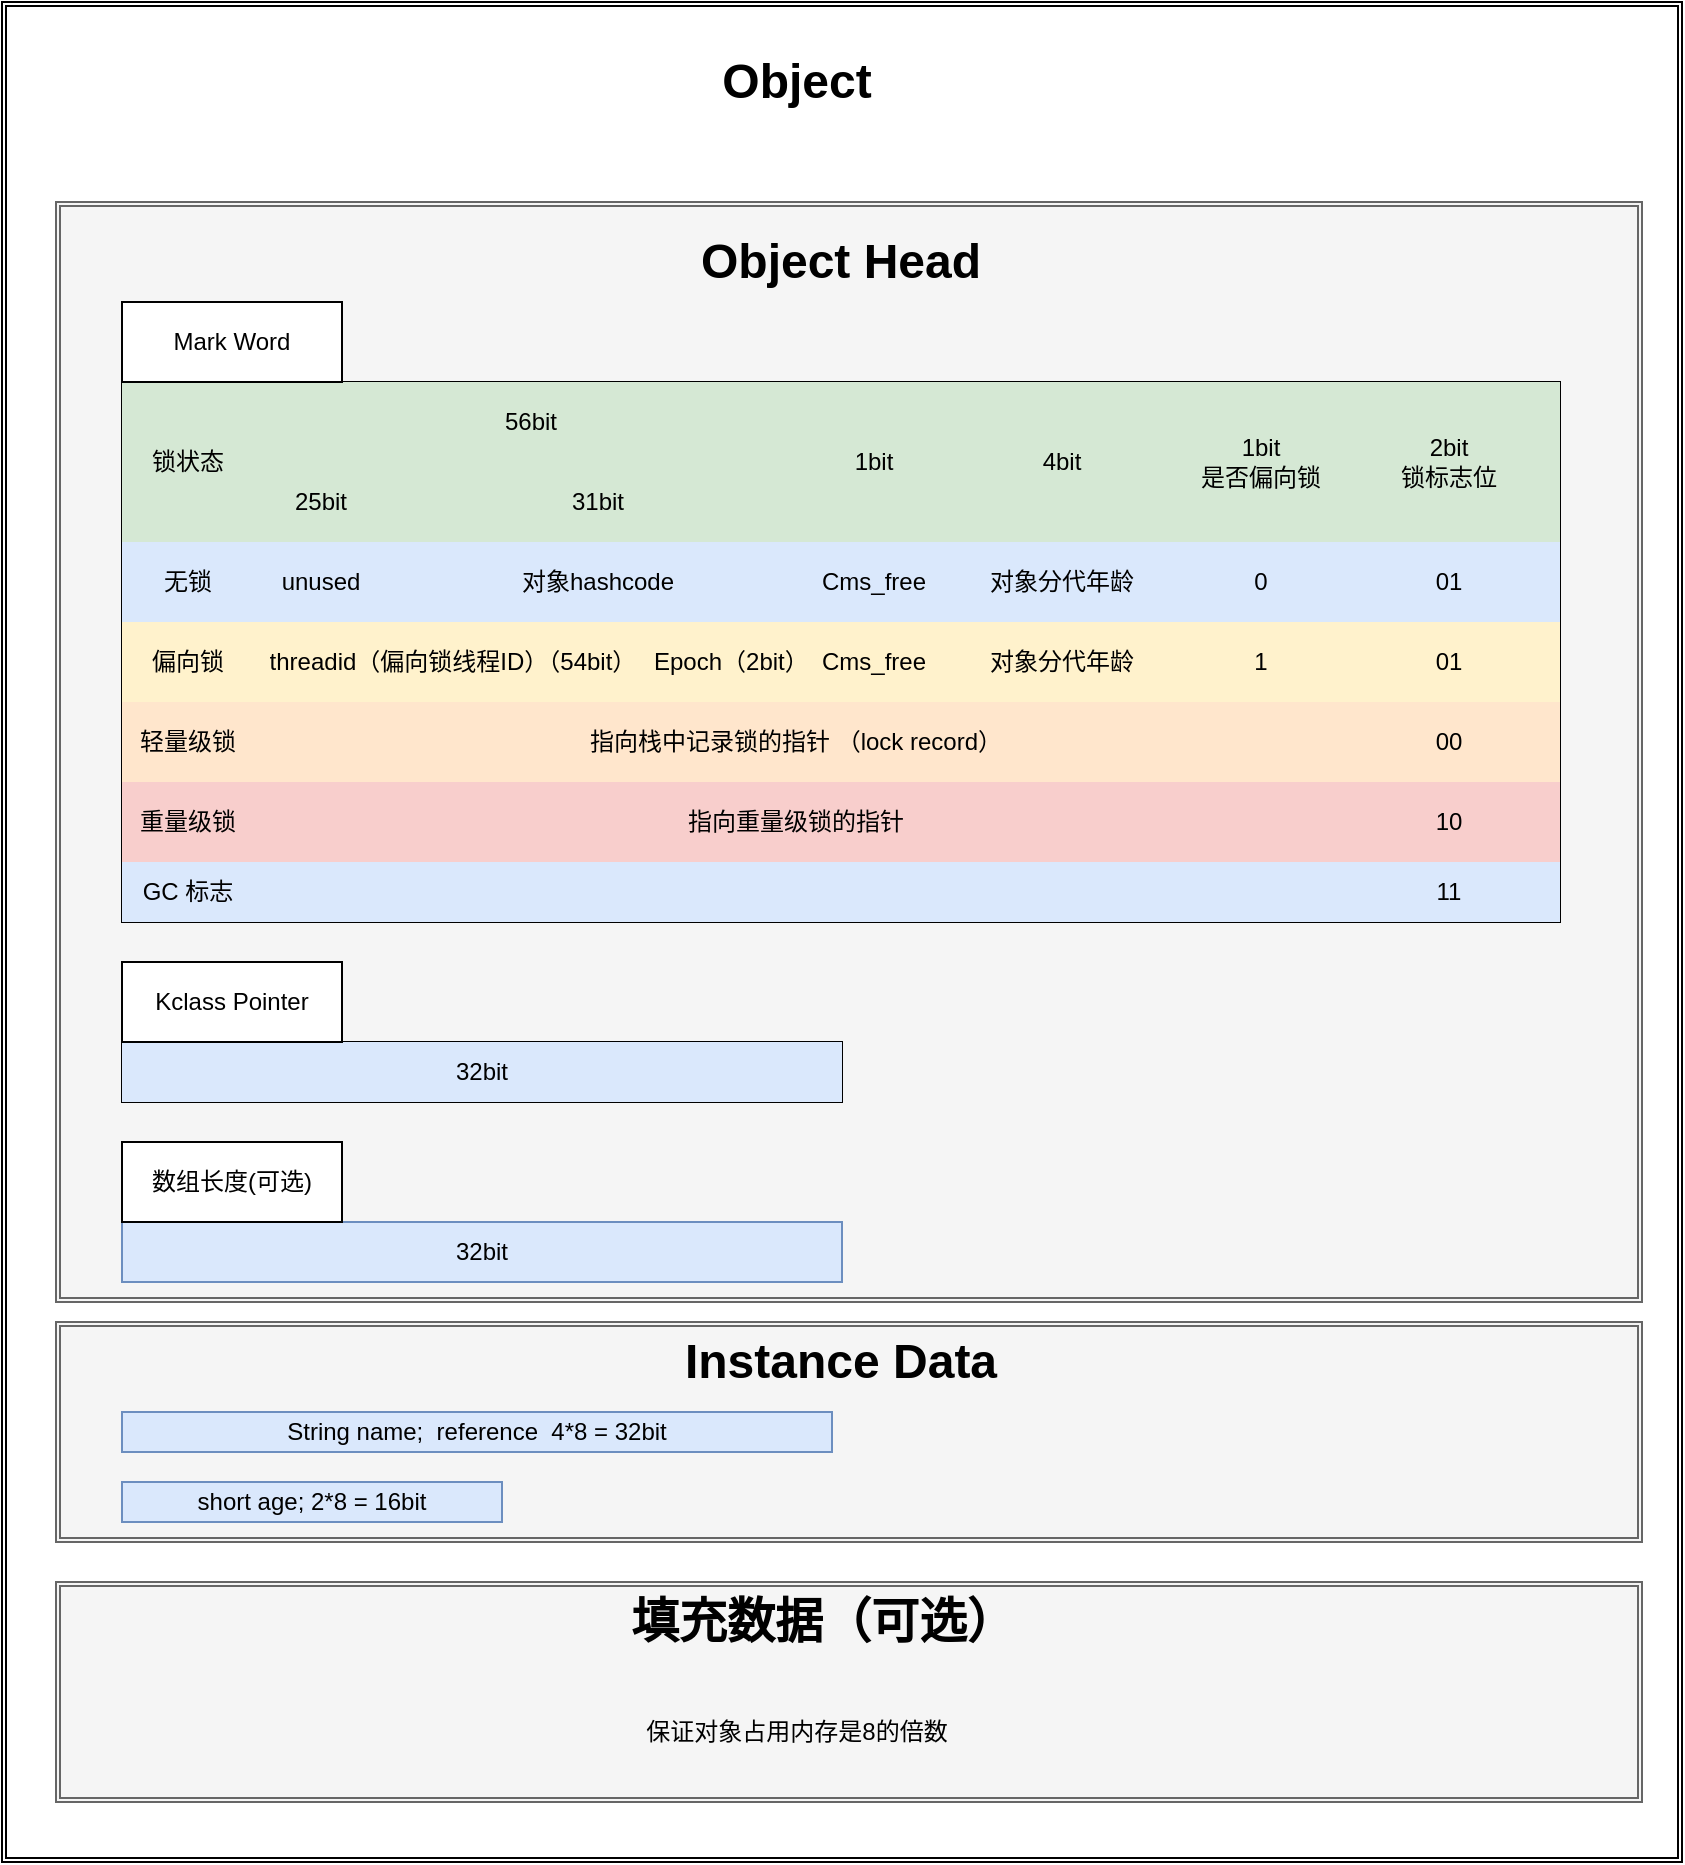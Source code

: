 <mxfile version="22.1.4" type="github">
  <diagram name="第 1 页" id="np3uR_Q5GyDCnQ8WT-_E">
    <mxGraphModel dx="1221" dy="1799" grid="1" gridSize="10" guides="1" tooltips="1" connect="1" arrows="1" fold="1" page="1" pageScale="1" pageWidth="827" pageHeight="1169" math="0" shadow="0">
      <root>
        <mxCell id="0" />
        <mxCell id="1" parent="0" />
        <mxCell id="bDtWBaOcC_8wsnerqVVe-160" value="" style="shape=ext;double=1;rounded=0;whiteSpace=wrap;html=1;" vertex="1" parent="1">
          <mxGeometry x="10" y="-290" width="840" height="930" as="geometry" />
        </mxCell>
        <mxCell id="bDtWBaOcC_8wsnerqVVe-148" value="" style="shape=ext;double=1;rounded=0;whiteSpace=wrap;html=1;fillColor=#f5f5f5;fontColor=#333333;strokeColor=#666666;" vertex="1" parent="1">
          <mxGeometry x="37" y="-190" width="793" height="550" as="geometry" />
        </mxCell>
        <mxCell id="G7vUNDXctSNXah4v9fPY-20" value="" style="shape=table;startSize=0;container=1;collapsible=0;childLayout=tableLayout;" parent="1" vertex="1">
          <mxGeometry x="70" y="-100" width="719" height="270" as="geometry" />
        </mxCell>
        <mxCell id="G7vUNDXctSNXah4v9fPY-21" value="" style="shape=tableRow;horizontal=0;startSize=0;swimlaneHead=0;swimlaneBody=0;strokeColor=inherit;top=0;left=0;bottom=0;right=0;collapsible=0;dropTarget=0;fillColor=none;points=[[0,0.5],[1,0.5]];portConstraint=eastwest;" parent="G7vUNDXctSNXah4v9fPY-20" vertex="1">
          <mxGeometry width="719" height="40" as="geometry" />
        </mxCell>
        <mxCell id="G7vUNDXctSNXah4v9fPY-22" value="锁状态" style="shape=partialRectangle;html=1;whiteSpace=wrap;connectable=0;strokeColor=#82b366;overflow=hidden;fillColor=#d5e8d4;top=0;left=0;bottom=0;right=0;pointerEvents=1;rowspan=2;colspan=1;" parent="G7vUNDXctSNXah4v9fPY-21" vertex="1">
          <mxGeometry width="66" height="80" as="geometry">
            <mxRectangle width="66" height="40" as="alternateBounds" />
          </mxGeometry>
        </mxCell>
        <mxCell id="G7vUNDXctSNXah4v9fPY-23" value="56bit" style="shape=partialRectangle;html=1;whiteSpace=wrap;connectable=0;strokeColor=#82b366;overflow=hidden;fillColor=#d5e8d4;top=0;left=0;bottom=0;right=0;pointerEvents=1;rowspan=1;colspan=3;" parent="G7vUNDXctSNXah4v9fPY-21" vertex="1">
          <mxGeometry x="66" width="277" height="40" as="geometry">
            <mxRectangle width="67" height="40" as="alternateBounds" />
          </mxGeometry>
        </mxCell>
        <mxCell id="G7vUNDXctSNXah4v9fPY-24" value="" style="shape=partialRectangle;html=1;whiteSpace=wrap;connectable=0;strokeColor=inherit;overflow=hidden;fillColor=none;top=0;left=0;bottom=0;right=0;pointerEvents=1;" parent="G7vUNDXctSNXah4v9fPY-21" vertex="1" visible="0">
          <mxGeometry x="133" width="132" height="40" as="geometry">
            <mxRectangle width="132" height="40" as="alternateBounds" />
          </mxGeometry>
        </mxCell>
        <mxCell id="G7vUNDXctSNXah4v9fPY-25" value="" style="shape=partialRectangle;html=1;whiteSpace=wrap;connectable=0;strokeColor=inherit;overflow=hidden;fillColor=none;top=0;left=0;bottom=0;right=0;pointerEvents=1;" parent="G7vUNDXctSNXah4v9fPY-21" vertex="1" visible="0">
          <mxGeometry x="265" width="78" height="40" as="geometry">
            <mxRectangle width="78" height="40" as="alternateBounds" />
          </mxGeometry>
        </mxCell>
        <mxCell id="G7vUNDXctSNXah4v9fPY-26" value="1bit" style="shape=partialRectangle;html=1;whiteSpace=wrap;connectable=0;strokeColor=#82b366;overflow=hidden;fillColor=#d5e8d4;top=0;left=0;bottom=0;right=0;pointerEvents=1;rowspan=2;colspan=1;" parent="G7vUNDXctSNXah4v9fPY-21" vertex="1">
          <mxGeometry x="343" width="66" height="80" as="geometry">
            <mxRectangle width="66" height="40" as="alternateBounds" />
          </mxGeometry>
        </mxCell>
        <mxCell id="G7vUNDXctSNXah4v9fPY-27" value="4bit" style="shape=partialRectangle;html=1;whiteSpace=wrap;connectable=1;strokeColor=#82b366;overflow=hidden;fillColor=#d5e8d4;top=0;left=0;bottom=0;right=0;pointerEvents=1;movable=1;resizable=1;rotatable=1;deletable=1;editable=1;locked=0;rowspan=2;colspan=1;" parent="G7vUNDXctSNXah4v9fPY-21" vertex="1">
          <mxGeometry x="409" width="122" height="80" as="geometry">
            <mxRectangle width="122" height="40" as="alternateBounds" />
          </mxGeometry>
        </mxCell>
        <mxCell id="G7vUNDXctSNXah4v9fPY-28" value="1bit&lt;br&gt;是否偏向锁" style="shape=partialRectangle;html=1;whiteSpace=wrap;connectable=0;strokeColor=#82b366;overflow=hidden;fillColor=#d5e8d4;top=0;left=0;bottom=0;right=0;pointerEvents=1;rowspan=2;colspan=1;" parent="G7vUNDXctSNXah4v9fPY-21" vertex="1">
          <mxGeometry x="531" width="77" height="80" as="geometry">
            <mxRectangle width="77" height="40" as="alternateBounds" />
          </mxGeometry>
        </mxCell>
        <mxCell id="G7vUNDXctSNXah4v9fPY-29" value="2bit&lt;br&gt;锁标志位" style="shape=partialRectangle;html=1;whiteSpace=wrap;connectable=0;strokeColor=#82b366;overflow=hidden;fillColor=#d5e8d4;top=0;left=0;bottom=0;right=0;pointerEvents=1;rowspan=2;colspan=1;" parent="G7vUNDXctSNXah4v9fPY-21" vertex="1">
          <mxGeometry x="608" width="111" height="80" as="geometry">
            <mxRectangle width="111" height="40" as="alternateBounds" />
          </mxGeometry>
        </mxCell>
        <mxCell id="G7vUNDXctSNXah4v9fPY-30" value="" style="shape=tableRow;horizontal=0;startSize=0;swimlaneHead=0;swimlaneBody=0;strokeColor=inherit;top=0;left=0;bottom=0;right=0;collapsible=0;dropTarget=0;fillColor=none;points=[[0,0.5],[1,0.5]];portConstraint=eastwest;" parent="G7vUNDXctSNXah4v9fPY-20" vertex="1">
          <mxGeometry y="40" width="719" height="40" as="geometry" />
        </mxCell>
        <mxCell id="G7vUNDXctSNXah4v9fPY-31" value="" style="shape=partialRectangle;html=1;whiteSpace=wrap;connectable=0;strokeColor=inherit;overflow=hidden;fillColor=none;top=0;left=0;bottom=0;right=0;pointerEvents=1;" parent="G7vUNDXctSNXah4v9fPY-30" vertex="1" visible="0">
          <mxGeometry width="66" height="40" as="geometry">
            <mxRectangle width="66" height="40" as="alternateBounds" />
          </mxGeometry>
        </mxCell>
        <mxCell id="G7vUNDXctSNXah4v9fPY-32" value="25bit" style="shape=partialRectangle;html=1;whiteSpace=wrap;connectable=0;strokeColor=#82b366;overflow=hidden;fillColor=#d5e8d4;top=0;left=0;bottom=0;right=0;pointerEvents=1;" parent="G7vUNDXctSNXah4v9fPY-30" vertex="1">
          <mxGeometry x="66" width="67" height="40" as="geometry">
            <mxRectangle width="67" height="40" as="alternateBounds" />
          </mxGeometry>
        </mxCell>
        <mxCell id="G7vUNDXctSNXah4v9fPY-33" value="31bit" style="shape=partialRectangle;html=1;whiteSpace=wrap;connectable=0;strokeColor=#82b366;overflow=hidden;fillColor=#d5e8d4;top=0;left=0;bottom=0;right=0;pointerEvents=1;rowspan=1;colspan=2;" parent="G7vUNDXctSNXah4v9fPY-30" vertex="1">
          <mxGeometry x="133" width="210" height="40" as="geometry">
            <mxRectangle width="132" height="40" as="alternateBounds" />
          </mxGeometry>
        </mxCell>
        <mxCell id="G7vUNDXctSNXah4v9fPY-34" value="" style="shape=partialRectangle;html=1;whiteSpace=wrap;connectable=0;strokeColor=inherit;overflow=hidden;fillColor=none;top=0;left=0;bottom=0;right=0;pointerEvents=1;" parent="G7vUNDXctSNXah4v9fPY-30" vertex="1" visible="0">
          <mxGeometry x="265" width="78" height="40" as="geometry">
            <mxRectangle width="78" height="40" as="alternateBounds" />
          </mxGeometry>
        </mxCell>
        <mxCell id="G7vUNDXctSNXah4v9fPY-35" value="" style="shape=partialRectangle;html=1;whiteSpace=wrap;connectable=0;strokeColor=inherit;overflow=hidden;fillColor=none;top=0;left=0;bottom=0;right=0;pointerEvents=1;" parent="G7vUNDXctSNXah4v9fPY-30" vertex="1" visible="0">
          <mxGeometry x="343" width="66" height="40" as="geometry">
            <mxRectangle width="66" height="40" as="alternateBounds" />
          </mxGeometry>
        </mxCell>
        <mxCell id="G7vUNDXctSNXah4v9fPY-36" value="" style="shape=partialRectangle;html=1;whiteSpace=wrap;connectable=1;strokeColor=inherit;overflow=hidden;fillColor=none;top=0;left=0;bottom=0;right=0;pointerEvents=1;container=1;movable=1;resizable=1;rotatable=1;deletable=1;editable=1;locked=0;" parent="G7vUNDXctSNXah4v9fPY-30" vertex="1" visible="0">
          <mxGeometry x="409" width="122" height="40" as="geometry">
            <mxRectangle width="122" height="40" as="alternateBounds" />
          </mxGeometry>
        </mxCell>
        <mxCell id="G7vUNDXctSNXah4v9fPY-37" value="" style="shape=partialRectangle;html=1;whiteSpace=wrap;connectable=0;strokeColor=inherit;overflow=hidden;fillColor=none;top=0;left=0;bottom=0;right=0;pointerEvents=1;" parent="G7vUNDXctSNXah4v9fPY-30" vertex="1" visible="0">
          <mxGeometry x="531" width="77" height="40" as="geometry">
            <mxRectangle width="77" height="40" as="alternateBounds" />
          </mxGeometry>
        </mxCell>
        <mxCell id="G7vUNDXctSNXah4v9fPY-38" value="" style="shape=partialRectangle;html=1;whiteSpace=wrap;connectable=0;strokeColor=inherit;overflow=hidden;fillColor=none;top=0;left=0;bottom=0;right=0;pointerEvents=1;" parent="G7vUNDXctSNXah4v9fPY-30" vertex="1" visible="0">
          <mxGeometry x="608" width="111" height="40" as="geometry">
            <mxRectangle width="111" height="40" as="alternateBounds" />
          </mxGeometry>
        </mxCell>
        <mxCell id="G7vUNDXctSNXah4v9fPY-39" value="" style="shape=tableRow;horizontal=0;startSize=0;swimlaneHead=0;swimlaneBody=0;strokeColor=inherit;top=0;left=0;bottom=0;right=0;collapsible=0;dropTarget=0;fillColor=none;points=[[0,0.5],[1,0.5]];portConstraint=eastwest;" parent="G7vUNDXctSNXah4v9fPY-20" vertex="1">
          <mxGeometry y="80" width="719" height="40" as="geometry" />
        </mxCell>
        <mxCell id="G7vUNDXctSNXah4v9fPY-40" value="无锁" style="shape=partialRectangle;html=1;whiteSpace=wrap;connectable=0;strokeColor=#6c8ebf;overflow=hidden;fillColor=#dae8fc;top=0;left=0;bottom=0;right=0;pointerEvents=1;" parent="G7vUNDXctSNXah4v9fPY-39" vertex="1">
          <mxGeometry width="66" height="40" as="geometry">
            <mxRectangle width="66" height="40" as="alternateBounds" />
          </mxGeometry>
        </mxCell>
        <mxCell id="G7vUNDXctSNXah4v9fPY-41" value="unused" style="shape=partialRectangle;html=1;whiteSpace=wrap;connectable=0;strokeColor=#6c8ebf;overflow=hidden;fillColor=#dae8fc;top=0;left=0;bottom=0;right=0;pointerEvents=1;" parent="G7vUNDXctSNXah4v9fPY-39" vertex="1">
          <mxGeometry x="66" width="67" height="40" as="geometry">
            <mxRectangle width="67" height="40" as="alternateBounds" />
          </mxGeometry>
        </mxCell>
        <mxCell id="G7vUNDXctSNXah4v9fPY-42" value="对象hashcode" style="shape=partialRectangle;html=1;whiteSpace=wrap;connectable=0;strokeColor=#6c8ebf;overflow=hidden;fillColor=#dae8fc;top=0;left=0;bottom=0;right=0;pointerEvents=1;rowspan=1;colspan=2;" parent="G7vUNDXctSNXah4v9fPY-39" vertex="1">
          <mxGeometry x="133" width="210" height="40" as="geometry">
            <mxRectangle width="132" height="40" as="alternateBounds" />
          </mxGeometry>
        </mxCell>
        <mxCell id="G7vUNDXctSNXah4v9fPY-43" value="" style="shape=partialRectangle;html=1;whiteSpace=wrap;connectable=0;strokeColor=inherit;overflow=hidden;fillColor=none;top=0;left=0;bottom=0;right=0;pointerEvents=1;" parent="G7vUNDXctSNXah4v9fPY-39" vertex="1" visible="0">
          <mxGeometry x="265" width="78" height="40" as="geometry">
            <mxRectangle width="78" height="40" as="alternateBounds" />
          </mxGeometry>
        </mxCell>
        <mxCell id="G7vUNDXctSNXah4v9fPY-44" value="Cms_free" style="shape=partialRectangle;html=1;whiteSpace=wrap;connectable=0;strokeColor=#6c8ebf;overflow=hidden;fillColor=#dae8fc;top=0;left=0;bottom=0;right=0;pointerEvents=1;" parent="G7vUNDXctSNXah4v9fPY-39" vertex="1">
          <mxGeometry x="343" width="66" height="40" as="geometry">
            <mxRectangle width="66" height="40" as="alternateBounds" />
          </mxGeometry>
        </mxCell>
        <mxCell id="G7vUNDXctSNXah4v9fPY-45" value="对象分代年龄" style="shape=partialRectangle;html=1;whiteSpace=wrap;connectable=0;strokeColor=#6c8ebf;overflow=hidden;fillColor=#dae8fc;top=0;left=0;bottom=0;right=0;pointerEvents=1;" parent="G7vUNDXctSNXah4v9fPY-39" vertex="1">
          <mxGeometry x="409" width="122" height="40" as="geometry">
            <mxRectangle width="122" height="40" as="alternateBounds" />
          </mxGeometry>
        </mxCell>
        <mxCell id="G7vUNDXctSNXah4v9fPY-46" value="0" style="shape=partialRectangle;html=1;whiteSpace=wrap;connectable=0;strokeColor=#6c8ebf;overflow=hidden;fillColor=#dae8fc;top=0;left=0;bottom=0;right=0;pointerEvents=1;" parent="G7vUNDXctSNXah4v9fPY-39" vertex="1">
          <mxGeometry x="531" width="77" height="40" as="geometry">
            <mxRectangle width="77" height="40" as="alternateBounds" />
          </mxGeometry>
        </mxCell>
        <mxCell id="G7vUNDXctSNXah4v9fPY-47" value="01" style="shape=partialRectangle;html=1;whiteSpace=wrap;connectable=0;strokeColor=#6c8ebf;overflow=hidden;fillColor=#dae8fc;top=0;left=0;bottom=0;right=0;pointerEvents=1;" parent="G7vUNDXctSNXah4v9fPY-39" vertex="1">
          <mxGeometry x="608" width="111" height="40" as="geometry">
            <mxRectangle width="111" height="40" as="alternateBounds" />
          </mxGeometry>
        </mxCell>
        <mxCell id="G7vUNDXctSNXah4v9fPY-48" value="" style="shape=tableRow;horizontal=0;startSize=0;swimlaneHead=0;swimlaneBody=0;strokeColor=inherit;top=0;left=0;bottom=0;right=0;collapsible=0;dropTarget=0;fillColor=none;points=[[0,0.5],[1,0.5]];portConstraint=eastwest;" parent="G7vUNDXctSNXah4v9fPY-20" vertex="1">
          <mxGeometry y="120" width="719" height="40" as="geometry" />
        </mxCell>
        <mxCell id="G7vUNDXctSNXah4v9fPY-49" value="偏向锁" style="shape=partialRectangle;html=1;whiteSpace=wrap;connectable=0;strokeColor=#d6b656;overflow=hidden;fillColor=#fff2cc;top=0;left=0;bottom=0;right=0;pointerEvents=1;" parent="G7vUNDXctSNXah4v9fPY-48" vertex="1">
          <mxGeometry width="66" height="40" as="geometry">
            <mxRectangle width="66" height="40" as="alternateBounds" />
          </mxGeometry>
        </mxCell>
        <mxCell id="G7vUNDXctSNXah4v9fPY-50" value="threadid（偏向锁线程ID）（54bit）" style="shape=partialRectangle;html=1;whiteSpace=wrap;connectable=0;strokeColor=#d6b656;overflow=hidden;fillColor=#fff2cc;top=0;left=0;bottom=0;right=0;pointerEvents=1;rowspan=1;colspan=2;" parent="G7vUNDXctSNXah4v9fPY-48" vertex="1">
          <mxGeometry x="66" width="199" height="40" as="geometry">
            <mxRectangle width="67" height="40" as="alternateBounds" />
          </mxGeometry>
        </mxCell>
        <mxCell id="G7vUNDXctSNXah4v9fPY-51" value="" style="shape=partialRectangle;html=1;whiteSpace=wrap;connectable=0;strokeColor=inherit;overflow=hidden;fillColor=none;top=0;left=0;bottom=0;right=0;pointerEvents=1;" parent="G7vUNDXctSNXah4v9fPY-48" vertex="1" visible="0">
          <mxGeometry x="133" width="132" height="40" as="geometry">
            <mxRectangle width="132" height="40" as="alternateBounds" />
          </mxGeometry>
        </mxCell>
        <mxCell id="G7vUNDXctSNXah4v9fPY-52" value="Epoch（2bit）" style="shape=partialRectangle;html=1;whiteSpace=wrap;connectable=0;strokeColor=#d6b656;overflow=hidden;fillColor=#fff2cc;top=0;left=0;bottom=0;right=0;pointerEvents=1;" parent="G7vUNDXctSNXah4v9fPY-48" vertex="1">
          <mxGeometry x="265" width="78" height="40" as="geometry">
            <mxRectangle width="78" height="40" as="alternateBounds" />
          </mxGeometry>
        </mxCell>
        <mxCell id="G7vUNDXctSNXah4v9fPY-53" value="Cms_free" style="shape=partialRectangle;html=1;whiteSpace=wrap;connectable=0;strokeColor=#d6b656;overflow=hidden;fillColor=#fff2cc;top=0;left=0;bottom=0;right=0;pointerEvents=1;" parent="G7vUNDXctSNXah4v9fPY-48" vertex="1">
          <mxGeometry x="343" width="66" height="40" as="geometry">
            <mxRectangle width="66" height="40" as="alternateBounds" />
          </mxGeometry>
        </mxCell>
        <mxCell id="G7vUNDXctSNXah4v9fPY-54" value="对象分代年龄" style="shape=partialRectangle;html=1;whiteSpace=wrap;connectable=0;strokeColor=#d6b656;overflow=hidden;fillColor=#fff2cc;top=0;left=0;bottom=0;right=0;pointerEvents=1;" parent="G7vUNDXctSNXah4v9fPY-48" vertex="1">
          <mxGeometry x="409" width="122" height="40" as="geometry">
            <mxRectangle width="122" height="40" as="alternateBounds" />
          </mxGeometry>
        </mxCell>
        <mxCell id="G7vUNDXctSNXah4v9fPY-55" value="1" style="shape=partialRectangle;html=1;whiteSpace=wrap;connectable=0;strokeColor=#d6b656;overflow=hidden;fillColor=#fff2cc;top=0;left=0;bottom=0;right=0;pointerEvents=1;" parent="G7vUNDXctSNXah4v9fPY-48" vertex="1">
          <mxGeometry x="531" width="77" height="40" as="geometry">
            <mxRectangle width="77" height="40" as="alternateBounds" />
          </mxGeometry>
        </mxCell>
        <mxCell id="G7vUNDXctSNXah4v9fPY-56" value="01" style="shape=partialRectangle;html=1;whiteSpace=wrap;connectable=0;strokeColor=#d6b656;overflow=hidden;fillColor=#fff2cc;top=0;left=0;bottom=0;right=0;pointerEvents=1;" parent="G7vUNDXctSNXah4v9fPY-48" vertex="1">
          <mxGeometry x="608" width="111" height="40" as="geometry">
            <mxRectangle width="111" height="40" as="alternateBounds" />
          </mxGeometry>
        </mxCell>
        <mxCell id="G7vUNDXctSNXah4v9fPY-57" value="" style="shape=tableRow;horizontal=0;startSize=0;swimlaneHead=0;swimlaneBody=0;strokeColor=inherit;top=0;left=0;bottom=0;right=0;collapsible=0;dropTarget=0;fillColor=none;points=[[0,0.5],[1,0.5]];portConstraint=eastwest;" parent="G7vUNDXctSNXah4v9fPY-20" vertex="1">
          <mxGeometry y="160" width="719" height="40" as="geometry" />
        </mxCell>
        <mxCell id="G7vUNDXctSNXah4v9fPY-58" value="轻量级锁" style="shape=partialRectangle;html=1;whiteSpace=wrap;connectable=0;strokeColor=#d79b00;overflow=hidden;fillColor=#ffe6cc;top=0;left=0;bottom=0;right=0;pointerEvents=1;" parent="G7vUNDXctSNXah4v9fPY-57" vertex="1">
          <mxGeometry width="66" height="40" as="geometry">
            <mxRectangle width="66" height="40" as="alternateBounds" />
          </mxGeometry>
        </mxCell>
        <mxCell id="G7vUNDXctSNXah4v9fPY-59" value="指向栈中记录锁的指针 （lock record）" style="shape=partialRectangle;html=1;whiteSpace=wrap;connectable=0;strokeColor=#d79b00;overflow=hidden;fillColor=#ffe6cc;top=0;left=0;bottom=0;right=0;pointerEvents=1;rowspan=1;colspan=6;" parent="G7vUNDXctSNXah4v9fPY-57" vertex="1">
          <mxGeometry x="66" width="542" height="40" as="geometry">
            <mxRectangle width="67" height="40" as="alternateBounds" />
          </mxGeometry>
        </mxCell>
        <mxCell id="G7vUNDXctSNXah4v9fPY-60" value="" style="shape=partialRectangle;html=1;whiteSpace=wrap;connectable=0;strokeColor=inherit;overflow=hidden;fillColor=none;top=0;left=0;bottom=0;right=0;pointerEvents=1;" parent="G7vUNDXctSNXah4v9fPY-57" vertex="1" visible="0">
          <mxGeometry x="133" width="132" height="40" as="geometry">
            <mxRectangle width="132" height="40" as="alternateBounds" />
          </mxGeometry>
        </mxCell>
        <mxCell id="G7vUNDXctSNXah4v9fPY-61" value="" style="shape=partialRectangle;html=1;whiteSpace=wrap;connectable=0;strokeColor=inherit;overflow=hidden;fillColor=none;top=0;left=0;bottom=0;right=0;pointerEvents=1;" parent="G7vUNDXctSNXah4v9fPY-57" vertex="1" visible="0">
          <mxGeometry x="265" width="78" height="40" as="geometry">
            <mxRectangle width="78" height="40" as="alternateBounds" />
          </mxGeometry>
        </mxCell>
        <mxCell id="G7vUNDXctSNXah4v9fPY-62" value="" style="shape=partialRectangle;html=1;whiteSpace=wrap;connectable=0;strokeColor=inherit;overflow=hidden;fillColor=none;top=0;left=0;bottom=0;right=0;pointerEvents=1;" parent="G7vUNDXctSNXah4v9fPY-57" vertex="1" visible="0">
          <mxGeometry x="343" width="66" height="40" as="geometry">
            <mxRectangle width="66" height="40" as="alternateBounds" />
          </mxGeometry>
        </mxCell>
        <mxCell id="G7vUNDXctSNXah4v9fPY-63" value="" style="shape=partialRectangle;html=1;whiteSpace=wrap;connectable=0;strokeColor=inherit;overflow=hidden;fillColor=none;top=0;left=0;bottom=0;right=0;pointerEvents=1;" parent="G7vUNDXctSNXah4v9fPY-57" vertex="1" visible="0">
          <mxGeometry x="409" width="122" height="40" as="geometry">
            <mxRectangle width="122" height="40" as="alternateBounds" />
          </mxGeometry>
        </mxCell>
        <mxCell id="G7vUNDXctSNXah4v9fPY-64" value="" style="shape=partialRectangle;html=1;whiteSpace=wrap;connectable=0;strokeColor=inherit;overflow=hidden;fillColor=none;top=0;left=0;bottom=0;right=0;pointerEvents=1;" parent="G7vUNDXctSNXah4v9fPY-57" vertex="1" visible="0">
          <mxGeometry x="531" width="77" height="40" as="geometry">
            <mxRectangle width="77" height="40" as="alternateBounds" />
          </mxGeometry>
        </mxCell>
        <mxCell id="G7vUNDXctSNXah4v9fPY-65" value="00" style="shape=partialRectangle;html=1;whiteSpace=wrap;connectable=0;strokeColor=#d79b00;overflow=hidden;fillColor=#ffe6cc;top=0;left=0;bottom=0;right=0;pointerEvents=1;" parent="G7vUNDXctSNXah4v9fPY-57" vertex="1">
          <mxGeometry x="608" width="111" height="40" as="geometry">
            <mxRectangle width="111" height="40" as="alternateBounds" />
          </mxGeometry>
        </mxCell>
        <mxCell id="G7vUNDXctSNXah4v9fPY-66" value="" style="shape=tableRow;horizontal=0;startSize=0;swimlaneHead=0;swimlaneBody=0;strokeColor=inherit;top=0;left=0;bottom=0;right=0;collapsible=0;dropTarget=0;fillColor=none;points=[[0,0.5],[1,0.5]];portConstraint=eastwest;" parent="G7vUNDXctSNXah4v9fPY-20" vertex="1">
          <mxGeometry y="200" width="719" height="40" as="geometry" />
        </mxCell>
        <mxCell id="G7vUNDXctSNXah4v9fPY-67" value="重量级锁" style="shape=partialRectangle;html=1;whiteSpace=wrap;connectable=0;strokeColor=#b85450;overflow=hidden;fillColor=#f8cecc;top=0;left=0;bottom=0;right=0;pointerEvents=1;" parent="G7vUNDXctSNXah4v9fPY-66" vertex="1">
          <mxGeometry width="66" height="40" as="geometry">
            <mxRectangle width="66" height="40" as="alternateBounds" />
          </mxGeometry>
        </mxCell>
        <mxCell id="G7vUNDXctSNXah4v9fPY-68" value="指向重量级锁的指针" style="shape=partialRectangle;html=1;whiteSpace=wrap;connectable=0;strokeColor=#b85450;overflow=hidden;fillColor=#f8cecc;top=0;left=0;bottom=0;right=0;pointerEvents=1;rowspan=1;colspan=6;" parent="G7vUNDXctSNXah4v9fPY-66" vertex="1">
          <mxGeometry x="66" width="542" height="40" as="geometry">
            <mxRectangle width="67" height="40" as="alternateBounds" />
          </mxGeometry>
        </mxCell>
        <mxCell id="G7vUNDXctSNXah4v9fPY-69" value="" style="shape=partialRectangle;html=1;whiteSpace=wrap;connectable=0;strokeColor=inherit;overflow=hidden;fillColor=none;top=0;left=0;bottom=0;right=0;pointerEvents=1;" parent="G7vUNDXctSNXah4v9fPY-66" vertex="1" visible="0">
          <mxGeometry x="133" width="132" height="40" as="geometry">
            <mxRectangle width="132" height="40" as="alternateBounds" />
          </mxGeometry>
        </mxCell>
        <mxCell id="G7vUNDXctSNXah4v9fPY-70" value="" style="shape=partialRectangle;html=1;whiteSpace=wrap;connectable=0;strokeColor=inherit;overflow=hidden;fillColor=none;top=0;left=0;bottom=0;right=0;pointerEvents=1;" parent="G7vUNDXctSNXah4v9fPY-66" vertex="1" visible="0">
          <mxGeometry x="265" width="78" height="40" as="geometry">
            <mxRectangle width="78" height="40" as="alternateBounds" />
          </mxGeometry>
        </mxCell>
        <mxCell id="G7vUNDXctSNXah4v9fPY-71" value="" style="shape=partialRectangle;html=1;whiteSpace=wrap;connectable=0;strokeColor=inherit;overflow=hidden;fillColor=none;top=0;left=0;bottom=0;right=0;pointerEvents=1;" parent="G7vUNDXctSNXah4v9fPY-66" vertex="1" visible="0">
          <mxGeometry x="343" width="66" height="40" as="geometry">
            <mxRectangle width="66" height="40" as="alternateBounds" />
          </mxGeometry>
        </mxCell>
        <mxCell id="G7vUNDXctSNXah4v9fPY-72" value="" style="shape=partialRectangle;html=1;whiteSpace=wrap;connectable=0;strokeColor=inherit;overflow=hidden;fillColor=none;top=0;left=0;bottom=0;right=0;pointerEvents=1;" parent="G7vUNDXctSNXah4v9fPY-66" vertex="1" visible="0">
          <mxGeometry x="409" width="122" height="40" as="geometry">
            <mxRectangle width="122" height="40" as="alternateBounds" />
          </mxGeometry>
        </mxCell>
        <mxCell id="G7vUNDXctSNXah4v9fPY-73" value="" style="shape=partialRectangle;html=1;whiteSpace=wrap;connectable=0;strokeColor=inherit;overflow=hidden;fillColor=none;top=0;left=0;bottom=0;right=0;pointerEvents=1;" parent="G7vUNDXctSNXah4v9fPY-66" vertex="1" visible="0">
          <mxGeometry x="531" width="77" height="40" as="geometry">
            <mxRectangle width="77" height="40" as="alternateBounds" />
          </mxGeometry>
        </mxCell>
        <mxCell id="G7vUNDXctSNXah4v9fPY-74" value="10" style="shape=partialRectangle;html=1;whiteSpace=wrap;connectable=0;strokeColor=#b85450;overflow=hidden;fillColor=#f8cecc;top=0;left=0;bottom=0;right=0;pointerEvents=1;" parent="G7vUNDXctSNXah4v9fPY-66" vertex="1">
          <mxGeometry x="608" width="111" height="40" as="geometry">
            <mxRectangle width="111" height="40" as="alternateBounds" />
          </mxGeometry>
        </mxCell>
        <mxCell id="G7vUNDXctSNXah4v9fPY-75" value="" style="shape=tableRow;horizontal=0;startSize=0;swimlaneHead=0;swimlaneBody=0;strokeColor=inherit;top=0;left=0;bottom=0;right=0;collapsible=0;dropTarget=0;fillColor=none;points=[[0,0.5],[1,0.5]];portConstraint=eastwest;" parent="G7vUNDXctSNXah4v9fPY-20" vertex="1">
          <mxGeometry y="240" width="719" height="30" as="geometry" />
        </mxCell>
        <mxCell id="G7vUNDXctSNXah4v9fPY-76" value="GC 标志" style="shape=partialRectangle;html=1;whiteSpace=wrap;connectable=0;strokeColor=#6c8ebf;overflow=hidden;fillColor=#dae8fc;top=0;left=0;bottom=0;right=0;pointerEvents=1;" parent="G7vUNDXctSNXah4v9fPY-75" vertex="1">
          <mxGeometry width="66" height="30" as="geometry">
            <mxRectangle width="66" height="30" as="alternateBounds" />
          </mxGeometry>
        </mxCell>
        <mxCell id="G7vUNDXctSNXah4v9fPY-77" value="" style="shape=partialRectangle;html=1;whiteSpace=wrap;connectable=0;strokeColor=#6c8ebf;overflow=hidden;fillColor=#dae8fc;top=0;left=0;bottom=0;right=0;pointerEvents=1;" parent="G7vUNDXctSNXah4v9fPY-75" vertex="1">
          <mxGeometry x="66" width="67" height="30" as="geometry">
            <mxRectangle width="67" height="30" as="alternateBounds" />
          </mxGeometry>
        </mxCell>
        <mxCell id="G7vUNDXctSNXah4v9fPY-78" value="" style="shape=partialRectangle;html=1;whiteSpace=wrap;connectable=0;strokeColor=#6c8ebf;overflow=hidden;fillColor=#dae8fc;top=0;left=0;bottom=0;right=0;pointerEvents=1;" parent="G7vUNDXctSNXah4v9fPY-75" vertex="1">
          <mxGeometry x="133" width="132" height="30" as="geometry">
            <mxRectangle width="132" height="30" as="alternateBounds" />
          </mxGeometry>
        </mxCell>
        <mxCell id="G7vUNDXctSNXah4v9fPY-79" value="" style="shape=partialRectangle;html=1;whiteSpace=wrap;connectable=0;strokeColor=#6c8ebf;overflow=hidden;fillColor=#dae8fc;top=0;left=0;bottom=0;right=0;pointerEvents=1;" parent="G7vUNDXctSNXah4v9fPY-75" vertex="1">
          <mxGeometry x="265" width="78" height="30" as="geometry">
            <mxRectangle width="78" height="30" as="alternateBounds" />
          </mxGeometry>
        </mxCell>
        <mxCell id="G7vUNDXctSNXah4v9fPY-80" value="" style="shape=partialRectangle;html=1;whiteSpace=wrap;connectable=0;strokeColor=#6c8ebf;overflow=hidden;fillColor=#dae8fc;top=0;left=0;bottom=0;right=0;pointerEvents=1;" parent="G7vUNDXctSNXah4v9fPY-75" vertex="1">
          <mxGeometry x="343" width="66" height="30" as="geometry">
            <mxRectangle width="66" height="30" as="alternateBounds" />
          </mxGeometry>
        </mxCell>
        <mxCell id="G7vUNDXctSNXah4v9fPY-81" value="" style="shape=partialRectangle;html=1;whiteSpace=wrap;connectable=0;strokeColor=#6c8ebf;overflow=hidden;fillColor=#dae8fc;top=0;left=0;bottom=0;right=0;pointerEvents=1;" parent="G7vUNDXctSNXah4v9fPY-75" vertex="1">
          <mxGeometry x="409" width="122" height="30" as="geometry">
            <mxRectangle width="122" height="30" as="alternateBounds" />
          </mxGeometry>
        </mxCell>
        <mxCell id="G7vUNDXctSNXah4v9fPY-82" value="" style="shape=partialRectangle;html=1;whiteSpace=wrap;connectable=0;strokeColor=#6c8ebf;overflow=hidden;fillColor=#dae8fc;top=0;left=0;bottom=0;right=0;pointerEvents=1;" parent="G7vUNDXctSNXah4v9fPY-75" vertex="1">
          <mxGeometry x="531" width="77" height="30" as="geometry">
            <mxRectangle width="77" height="30" as="alternateBounds" />
          </mxGeometry>
        </mxCell>
        <mxCell id="G7vUNDXctSNXah4v9fPY-83" value="11" style="shape=partialRectangle;html=1;whiteSpace=wrap;connectable=0;strokeColor=#6c8ebf;overflow=hidden;fillColor=#dae8fc;top=0;left=0;bottom=0;right=0;pointerEvents=1;" parent="G7vUNDXctSNXah4v9fPY-75" vertex="1">
          <mxGeometry x="608" width="111" height="30" as="geometry">
            <mxRectangle width="111" height="30" as="alternateBounds" />
          </mxGeometry>
        </mxCell>
        <mxCell id="bDtWBaOcC_8wsnerqVVe-1" value="Mark Word" style="rounded=0;whiteSpace=wrap;html=1;" vertex="1" parent="1">
          <mxGeometry x="70" y="-140" width="110" height="40" as="geometry" />
        </mxCell>
        <mxCell id="bDtWBaOcC_8wsnerqVVe-2" value="" style="shape=table;startSize=0;container=1;collapsible=0;childLayout=tableLayout;" vertex="1" parent="1">
          <mxGeometry x="70" y="230" width="360" height="30" as="geometry" />
        </mxCell>
        <mxCell id="bDtWBaOcC_8wsnerqVVe-3" value="" style="shape=tableRow;horizontal=0;startSize=0;swimlaneHead=0;swimlaneBody=0;strokeColor=#6c8ebf;top=0;left=0;bottom=0;right=0;collapsible=0;dropTarget=0;fillColor=#dae8fc;points=[[0,0.5],[1,0.5]];portConstraint=eastwest;" vertex="1" parent="bDtWBaOcC_8wsnerqVVe-2">
          <mxGeometry width="360" height="30" as="geometry" />
        </mxCell>
        <mxCell id="bDtWBaOcC_8wsnerqVVe-4" value="32bit" style="shape=partialRectangle;html=1;whiteSpace=wrap;connectable=0;strokeColor=inherit;overflow=hidden;fillColor=none;top=0;left=0;bottom=0;right=0;pointerEvents=1;rowspan=1;colspan=2;" vertex="1" parent="bDtWBaOcC_8wsnerqVVe-3">
          <mxGeometry width="360" height="30" as="geometry">
            <mxRectangle width="180" height="30" as="alternateBounds" />
          </mxGeometry>
        </mxCell>
        <mxCell id="bDtWBaOcC_8wsnerqVVe-5" value="" style="shape=partialRectangle;html=1;whiteSpace=wrap;connectable=0;strokeColor=inherit;overflow=hidden;fillColor=none;top=0;left=0;bottom=0;right=0;pointerEvents=1;" vertex="1" visible="0" parent="bDtWBaOcC_8wsnerqVVe-3">
          <mxGeometry x="180" width="180" height="30" as="geometry">
            <mxRectangle width="180" height="30" as="alternateBounds" />
          </mxGeometry>
        </mxCell>
        <mxCell id="bDtWBaOcC_8wsnerqVVe-141" value="Kclass Pointer" style="rounded=0;whiteSpace=wrap;html=1;" vertex="1" parent="1">
          <mxGeometry x="70" y="190" width="110" height="40" as="geometry" />
        </mxCell>
        <mxCell id="bDtWBaOcC_8wsnerqVVe-142" value="" style="shape=table;startSize=0;container=1;collapsible=0;childLayout=tableLayout;fillColor=#dae8fc;strokeColor=#6c8ebf;" vertex="1" parent="1">
          <mxGeometry x="70" y="320" width="360" height="30" as="geometry" />
        </mxCell>
        <mxCell id="bDtWBaOcC_8wsnerqVVe-143" value="" style="shape=tableRow;horizontal=0;startSize=0;swimlaneHead=0;swimlaneBody=0;strokeColor=inherit;top=0;left=0;bottom=0;right=0;collapsible=0;dropTarget=0;fillColor=none;points=[[0,0.5],[1,0.5]];portConstraint=eastwest;" vertex="1" parent="bDtWBaOcC_8wsnerqVVe-142">
          <mxGeometry width="360" height="30" as="geometry" />
        </mxCell>
        <mxCell id="bDtWBaOcC_8wsnerqVVe-144" value="32bit" style="shape=partialRectangle;html=1;whiteSpace=wrap;connectable=0;strokeColor=inherit;overflow=hidden;fillColor=none;top=0;left=0;bottom=0;right=0;pointerEvents=1;rowspan=1;colspan=2;" vertex="1" parent="bDtWBaOcC_8wsnerqVVe-143">
          <mxGeometry width="360" height="30" as="geometry">
            <mxRectangle width="180" height="30" as="alternateBounds" />
          </mxGeometry>
        </mxCell>
        <mxCell id="bDtWBaOcC_8wsnerqVVe-145" value="" style="shape=partialRectangle;html=1;whiteSpace=wrap;connectable=0;strokeColor=inherit;overflow=hidden;fillColor=none;top=0;left=0;bottom=0;right=0;pointerEvents=1;" vertex="1" visible="0" parent="bDtWBaOcC_8wsnerqVVe-143">
          <mxGeometry x="180" width="180" height="30" as="geometry">
            <mxRectangle width="180" height="30" as="alternateBounds" />
          </mxGeometry>
        </mxCell>
        <mxCell id="bDtWBaOcC_8wsnerqVVe-146" value="数组长度(可选)" style="rounded=0;whiteSpace=wrap;html=1;" vertex="1" parent="1">
          <mxGeometry x="70" y="280" width="110" height="40" as="geometry" />
        </mxCell>
        <mxCell id="bDtWBaOcC_8wsnerqVVe-149" value="Object Head" style="text;strokeColor=none;fillColor=none;html=1;fontSize=24;fontStyle=1;verticalAlign=middle;align=center;" vertex="1" parent="1">
          <mxGeometry x="379" y="-180" width="100" height="40" as="geometry" />
        </mxCell>
        <mxCell id="bDtWBaOcC_8wsnerqVVe-150" value="" style="shape=ext;double=1;rounded=0;whiteSpace=wrap;html=1;fillColor=#f5f5f5;fontColor=#333333;strokeColor=#666666;" vertex="1" parent="1">
          <mxGeometry x="37" y="370" width="793" height="110" as="geometry" />
        </mxCell>
        <mxCell id="bDtWBaOcC_8wsnerqVVe-151" value="Instance Data" style="text;strokeColor=none;fillColor=none;html=1;fontSize=24;fontStyle=1;verticalAlign=middle;align=center;" vertex="1" parent="1">
          <mxGeometry x="379" y="370" width="100" height="40" as="geometry" />
        </mxCell>
        <mxCell id="bDtWBaOcC_8wsnerqVVe-152" value="" style="shape=ext;double=1;rounded=0;whiteSpace=wrap;html=1;fillColor=#f5f5f5;fontColor=#333333;strokeColor=#666666;" vertex="1" parent="1">
          <mxGeometry x="37" y="500" width="793" height="110" as="geometry" />
        </mxCell>
        <mxCell id="bDtWBaOcC_8wsnerqVVe-153" value="填充数据（可选）" style="text;strokeColor=none;fillColor=none;html=1;fontSize=24;fontStyle=1;verticalAlign=middle;align=center;" vertex="1" parent="1">
          <mxGeometry x="370" y="500" width="100" height="40" as="geometry" />
        </mxCell>
        <mxCell id="bDtWBaOcC_8wsnerqVVe-154" value="String name;&amp;nbsp; reference&amp;nbsp; 4*8 = 32bit" style="rounded=0;whiteSpace=wrap;html=1;fillColor=#dae8fc;strokeColor=#6c8ebf;" vertex="1" parent="1">
          <mxGeometry x="70" y="415" width="355" height="20" as="geometry" />
        </mxCell>
        <mxCell id="bDtWBaOcC_8wsnerqVVe-159" value="short age; 2*8 = 16bit" style="rounded=0;whiteSpace=wrap;html=1;fillColor=#dae8fc;strokeColor=#6c8ebf;" vertex="1" parent="1">
          <mxGeometry x="70" y="450" width="190" height="20" as="geometry" />
        </mxCell>
        <mxCell id="bDtWBaOcC_8wsnerqVVe-161" value="Object" style="text;strokeColor=none;fillColor=none;html=1;fontSize=24;fontStyle=1;verticalAlign=middle;align=center;" vertex="1" parent="1">
          <mxGeometry x="357" y="-270" width="100" height="40" as="geometry" />
        </mxCell>
        <mxCell id="bDtWBaOcC_8wsnerqVVe-162" value="保证对象占用内存是8的倍数" style="text;html=1;strokeColor=none;fillColor=none;align=center;verticalAlign=middle;whiteSpace=wrap;rounded=0;" vertex="1" parent="1">
          <mxGeometry x="270.5" y="560" width="273" height="30" as="geometry" />
        </mxCell>
      </root>
    </mxGraphModel>
  </diagram>
</mxfile>
